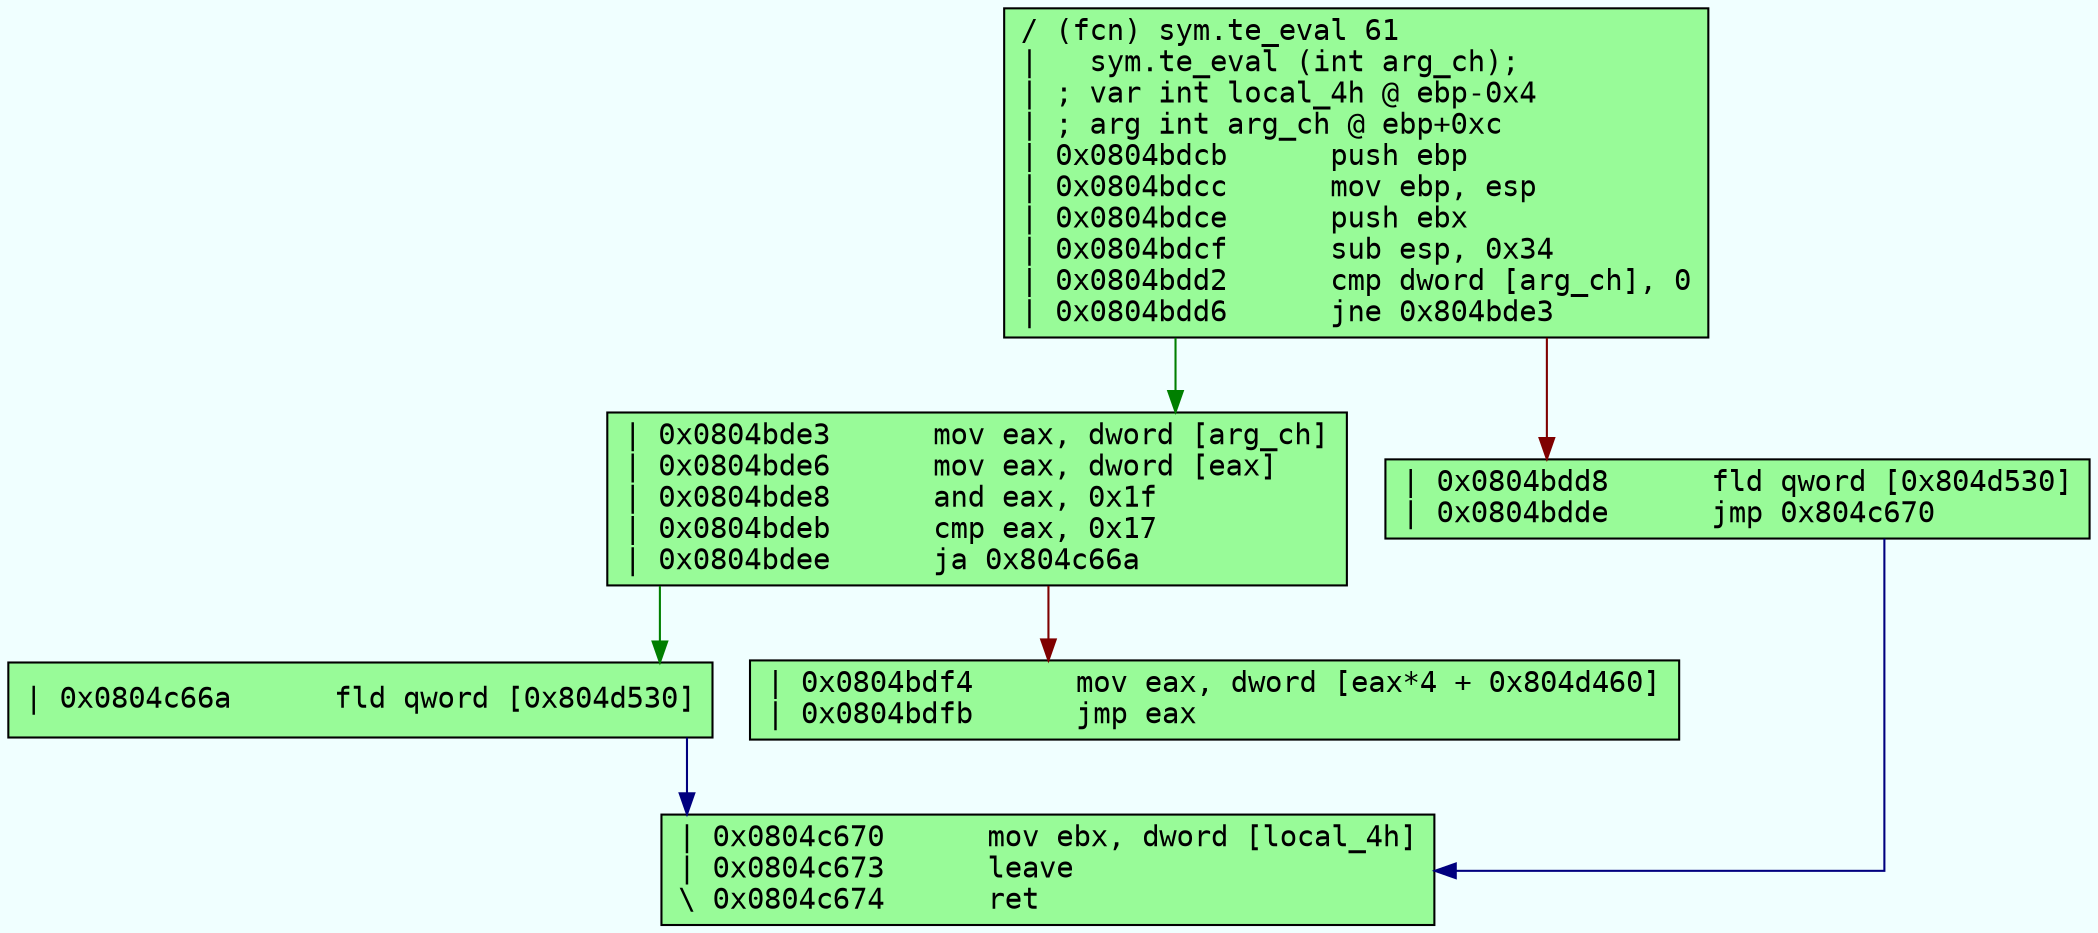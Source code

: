 digraph code {
	graph [bgcolor=azure fontsize=8 fontname="Courier" splines="ortho"];
	node [fillcolor=gray style=filled shape=box];
	edge [arrowhead="normal"];
	"0x0804bdcb" -> "0x0804bde3" [color="#007f00"];
	"0x0804bdcb" -> "0x0804bdd8" [color="#7f0000"];
	"0x0804bdcb" [URL="sym.te_eval/0x0804bdcb", fillcolor="palegreen",color="black", fontname="Courier",label="/ (fcn) sym.te_eval 61\l|   sym.te_eval (int arg_ch);\l| ; var int local_4h @ ebp-0x4\l| ; arg int arg_ch @ ebp+0xc\l| 0x0804bdcb      push ebp\l| 0x0804bdcc      mov ebp, esp\l| 0x0804bdce      push ebx\l| 0x0804bdcf      sub esp, 0x34\l| 0x0804bdd2      cmp dword [arg_ch], 0\l| 0x0804bdd6      jne 0x804bde3\l"]
	"0x0804bdd8" -> "0x0804c670" [color="#00007f"];
	"0x0804bdd8" [URL="sym.te_eval/0x0804bdd8", fillcolor="palegreen",color="black", fontname="Courier",label="| 0x0804bdd8      fld qword [0x804d530]\l| 0x0804bdde      jmp 0x804c670\l"]
	"0x0804bde3" -> "0x0804c66a" [color="#007f00"];
	"0x0804bde3" -> "0x0804bdf4" [color="#7f0000"];
	"0x0804bde3" [URL="sym.te_eval/0x0804bde3", fillcolor="palegreen",color="black", fontname="Courier",label="| 0x0804bde3      mov eax, dword [arg_ch]\l| 0x0804bde6      mov eax, dword [eax]\l| 0x0804bde8      and eax, 0x1f\l| 0x0804bdeb      cmp eax, 0x17\l| 0x0804bdee      ja 0x804c66a\l"]
	"0x0804bdf4" [URL="sym.te_eval/0x0804bdf4", fillcolor="palegreen",color="black", fontname="Courier",label="| 0x0804bdf4      mov eax, dword [eax*4 + 0x804d460]\l| 0x0804bdfb      jmp eax\l"]
	"0x0804c66a" -> "0x0804c670" [color="#00007f"];
	"0x0804c66a" [URL="sym.te_eval/0x0804c66a", fillcolor="palegreen",color="black", fontname="Courier",label="| 0x0804c66a      fld qword [0x804d530]\l"]
	"0x0804c670" [URL="sym.te_eval/0x0804c670", fillcolor="palegreen",color="black", fontname="Courier",label="| 0x0804c670      mov ebx, dword [local_4h]\l| 0x0804c673      leave\l\\ 0x0804c674      ret\l"]
}
